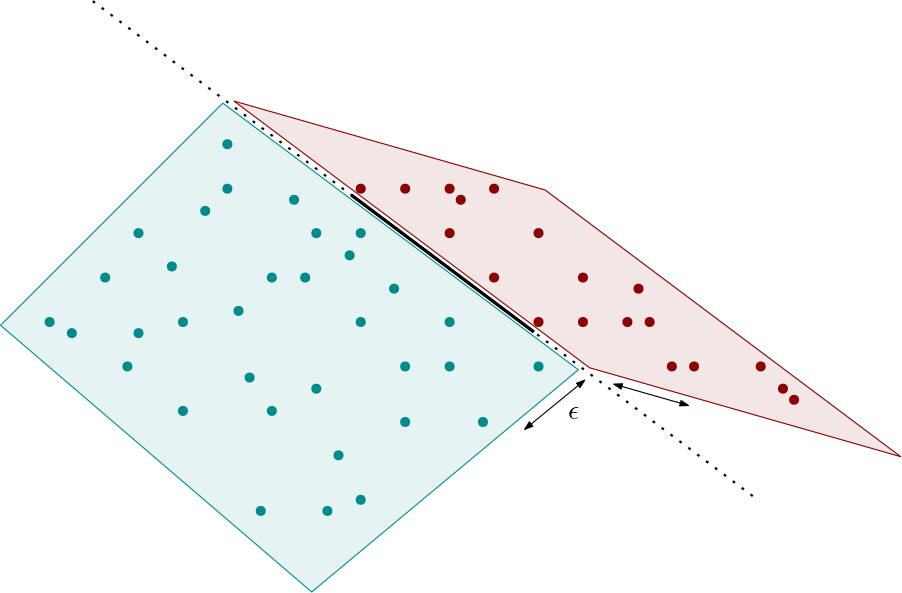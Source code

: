 <?xml version="1.0"?>
<!DOCTYPE ipe SYSTEM "ipe.dtd">
<ipe version="70218" creator="Ipe 7.2.24">
<info created="D:20210914113210" modified="D:20210914113210"/>
<ipestyle name="basic">
<symbol name="arrow/arc(spx)">
<path stroke="sym-stroke" fill="sym-stroke" pen="sym-pen">
0 0 m
-1 0.333 l
-1 -0.333 l
h
</path>
</symbol>
<symbol name="arrow/farc(spx)">
<path stroke="sym-stroke" fill="white" pen="sym-pen">
0 0 m
-1 0.333 l
-1 -0.333 l
h
</path>
</symbol>
<symbol name="arrow/ptarc(spx)">
<path stroke="sym-stroke" fill="sym-stroke" pen="sym-pen">
0 0 m
-1 0.333 l
-0.8 0 l
-1 -0.333 l
h
</path>
</symbol>
<symbol name="arrow/fptarc(spx)">
<path stroke="sym-stroke" fill="white" pen="sym-pen">
0 0 m
-1 0.333 l
-0.8 0 l
-1 -0.333 l
h
</path>
</symbol>
<symbol name="mark/circle(sx)" transformations="translations">
<path fill="sym-stroke">
0.6 0 0 0.6 0 0 e
0.4 0 0 0.4 0 0 e
</path>
</symbol>
<symbol name="mark/disk(sx)" transformations="translations">
<path fill="sym-stroke">
0.6 0 0 0.6 0 0 e
</path>
</symbol>
<symbol name="mark/fdisk(sfx)" transformations="translations">
<group>
<path fill="sym-fill">
0.5 0 0 0.5 0 0 e
</path>
<path fill="sym-stroke" fillrule="eofill">
0.6 0 0 0.6 0 0 e
0.4 0 0 0.4 0 0 e
</path>
</group>
</symbol>
<symbol name="mark/box(sx)" transformations="translations">
<path fill="sym-stroke" fillrule="eofill">
-0.6 -0.6 m
0.6 -0.6 l
0.6 0.6 l
-0.6 0.6 l
h
-0.4 -0.4 m
0.4 -0.4 l
0.4 0.4 l
-0.4 0.4 l
h
</path>
</symbol>
<symbol name="mark/square(sx)" transformations="translations">
<path fill="sym-stroke">
-0.6 -0.6 m
0.6 -0.6 l
0.6 0.6 l
-0.6 0.6 l
h
</path>
</symbol>
<symbol name="mark/fsquare(sfx)" transformations="translations">
<group>
<path fill="sym-fill">
-0.5 -0.5 m
0.5 -0.5 l
0.5 0.5 l
-0.5 0.5 l
h
</path>
<path fill="sym-stroke" fillrule="eofill">
-0.6 -0.6 m
0.6 -0.6 l
0.6 0.6 l
-0.6 0.6 l
h
-0.4 -0.4 m
0.4 -0.4 l
0.4 0.4 l
-0.4 0.4 l
h
</path>
</group>
</symbol>
<symbol name="mark/cross(sx)" transformations="translations">
<group>
<path fill="sym-stroke">
-0.43 -0.57 m
0.57 0.43 l
0.43 0.57 l
-0.57 -0.43 l
h
</path>
<path fill="sym-stroke">
-0.43 0.57 m
0.57 -0.43 l
0.43 -0.57 l
-0.57 0.43 l
h
</path>
</group>
</symbol>
<symbol name="arrow/fnormal(spx)">
<path stroke="sym-stroke" fill="white" pen="sym-pen">
0 0 m
-1 0.333 l
-1 -0.333 l
h
</path>
</symbol>
<symbol name="arrow/pointed(spx)">
<path stroke="sym-stroke" fill="sym-stroke" pen="sym-pen">
0 0 m
-1 0.333 l
-0.8 0 l
-1 -0.333 l
h
</path>
</symbol>
<symbol name="arrow/fpointed(spx)">
<path stroke="sym-stroke" fill="white" pen="sym-pen">
0 0 m
-1 0.333 l
-0.8 0 l
-1 -0.333 l
h
</path>
</symbol>
<symbol name="arrow/linear(spx)">
<path stroke="sym-stroke" pen="sym-pen">
-1 0.333 m
0 0 l
-1 -0.333 l
</path>
</symbol>
<symbol name="arrow/fdouble(spx)">
<path stroke="sym-stroke" fill="white" pen="sym-pen">
0 0 m
-1 0.333 l
-1 -0.333 l
h
-1 0 m
-2 0.333 l
-2 -0.333 l
h
</path>
</symbol>
<symbol name="arrow/double(spx)">
<path stroke="sym-stroke" fill="sym-stroke" pen="sym-pen">
0 0 m
-1 0.333 l
-1 -0.333 l
h
-1 0 m
-2 0.333 l
-2 -0.333 l
h
</path>
</symbol>
<symbol name="arrow/mid-normal(spx)">
<path stroke="sym-stroke" fill="sym-stroke" pen="sym-pen">
0.5 0 m
-0.5 0.333 l
-0.5 -0.333 l
h
</path>
</symbol>
<symbol name="arrow/mid-fnormal(spx)">
<path stroke="sym-stroke" fill="white" pen="sym-pen">
0.5 0 m
-0.5 0.333 l
-0.5 -0.333 l
h
</path>
</symbol>
<symbol name="arrow/mid-pointed(spx)">
<path stroke="sym-stroke" fill="sym-stroke" pen="sym-pen">
0.5 0 m
-0.5 0.333 l
-0.3 0 l
-0.5 -0.333 l
h
</path>
</symbol>
<symbol name="arrow/mid-fpointed(spx)">
<path stroke="sym-stroke" fill="white" pen="sym-pen">
0.5 0 m
-0.5 0.333 l
-0.3 0 l
-0.5 -0.333 l
h
</path>
</symbol>
<symbol name="arrow/mid-double(spx)">
<path stroke="sym-stroke" fill="sym-stroke" pen="sym-pen">
1 0 m
0 0.333 l
0 -0.333 l
h
0 0 m
-1 0.333 l
-1 -0.333 l
h
</path>
</symbol>
<symbol name="arrow/mid-fdouble(spx)">
<path stroke="sym-stroke" fill="white" pen="sym-pen">
1 0 m
0 0.333 l
0 -0.333 l
h
0 0 m
-1 0.333 l
-1 -0.333 l
h
</path>
</symbol>
<anglesize name="22.5 deg" value="22.5"/>
<anglesize name="30 deg" value="30"/>
<anglesize name="45 deg" value="45"/>
<anglesize name="60 deg" value="60"/>
<anglesize name="90 deg" value="90"/>
<arrowsize name="large" value="10"/>
<arrowsize name="small" value="5"/>
<arrowsize name="tiny" value="3"/>
<color name="blue" value="0 0 1"/>
<color name="brown" value="0.647 0.165 0.165"/>
<color name="darkblue" value="0 0 0.545"/>
<color name="darkcyan" value="0 0.545 0.545"/>
<color name="darkgray" value="0.663"/>
<color name="darkgreen" value="0 0.392 0"/>
<color name="darkmagenta" value="0.545 0 0.545"/>
<color name="darkorange" value="1 0.549 0"/>
<color name="darkred" value="0.545 0 0"/>
<color name="gold" value="1 0.843 0"/>
<color name="gray" value="0.745"/>
<color name="green" value="0 1 0"/>
<color name="lightblue" value="0.678 0.847 0.902"/>
<color name="lightcyan" value="0.878 1 1"/>
<color name="lightgray" value="0.827"/>
<color name="lightgreen" value="0.565 0.933 0.565"/>
<color name="lightyellow" value="1 1 0.878"/>
<color name="navy" value="0 0 0.502"/>
<color name="orange" value="1 0.647 0"/>
<color name="pink" value="1 0.753 0.796"/>
<color name="purple" value="0.627 0.125 0.941"/>
<color name="red" value="1 0 0"/>
<color name="seagreen" value="0.18 0.545 0.341"/>
<color name="turquoise" value="0.251 0.878 0.816"/>
<color name="violet" value="0.933 0.51 0.933"/>
<color name="yellow" value="1 1 0"/>
<dashstyle name="dash dot dotted" value="[4 2 1 2 1 2] 0"/>
<dashstyle name="dash dotted" value="[4 2 1 2] 0"/>
<dashstyle name="dashed" value="[4] 0"/>
<dashstyle name="dotted" value="[1 3] 0"/>
<gridsize name="10 pts (~3.5 mm)" value="10"/>
<gridsize name="14 pts (~5 mm)" value="14"/>
<gridsize name="16 pts (~6 mm)" value="16"/>
<gridsize name="20 pts (~7 mm)" value="20"/>
<gridsize name="28 pts (~10 mm)" value="28"/>
<gridsize name="32 pts (~12 mm)" value="32"/>
<gridsize name="4 pts" value="4"/>
<gridsize name="56 pts (~20 mm)" value="56"/>
<gridsize name="8 pts (~3 mm)" value="8"/>
<opacity name="10%" value="0.1"/>
<opacity name="30%" value="0.3"/>
<opacity name="50%" value="0.5"/>
<opacity name="75%" value="0.75"/>
<pen name="fat" value="1.2"/>
<pen name="heavier" value="0.8"/>
<pen name="ultrafat" value="2"/>
<symbolsize name="large" value="5"/>
<symbolsize name="small" value="2"/>
<symbolsize name="tiny" value="1.1"/>
<textsize name="Huge" value="\Huge"/>
<textsize name="LARGE" value="\LARGE"/>
<textsize name="Large" value="\Large"/>
<textsize name="footnote" value="\footnotesize"/>
<textsize name="huge" value="\huge"/>
<textsize name="large" value="\large"/>
<textsize name="small" value="\small"/>
<textsize name="tiny" value="\tiny"/>
<textstyle name="center" begin="\begin{center}" end="\end{center}"/>
<textstyle name="item" begin="\begin{itemize}\item{}" end="\end{itemize}"/>
<textstyle name="itemize" begin="\begin{itemize}" end="\end{itemize}"/>
<tiling name="falling" angle="-60" step="4" width="1"/>
<tiling name="rising" angle="30" step="4" width="1"/>
</ipestyle>
<page>
<layer name="alpha"/>
<view layers="alpha" active="alpha"/>
<path layer="alpha" matrix="1 0 0 1 -1.66512 -1.18937" stroke="darkcyan" fill="darkcyan" opacity="10%" stroke-opacity="opaque">
224 752 m
352 656 l
256 576 l
144 672 l
h
</path>
<path matrix="1 0 0 1 2.37875 -0.47575" stroke="darkred" fill="darkred" opacity="10%" stroke-opacity="opaque">
352 656 m
464 624 l
336 720 l
224 752 l
h
</path>
<use name="mark/disk(sx)" pos="160 672" size="normal" stroke="darkcyan"/>
<use name="mark/disk(sx)" pos="192 704" size="normal" stroke="darkcyan"/>
<use name="mark/disk(sx)" pos="208 672" size="normal" stroke="darkcyan"/>
<use name="mark/disk(sx)" pos="240 688" size="normal" stroke="darkcyan"/>
<use name="mark/disk(sx)" pos="224 720" size="normal" stroke="darkcyan"/>
<use name="mark/disk(sx)" pos="240 640" size="normal" stroke="darkcyan"/>
<use name="mark/disk(sx)" pos="272 672" size="normal" stroke="darkcyan"/>
<use name="mark/disk(sx)" pos="304 656" size="normal" stroke="darkcyan"/>
<use name="mark/disk(sx)" pos="304 672" size="normal" stroke="darkcyan"/>
<use name="mark/disk(sx)" pos="272 608" size="normal" stroke="darkcyan"/>
<use name="mark/disk(sx)" pos="208 640" size="normal" stroke="darkcyan"/>
<use name="mark/disk(sx)" pos="384 656" size="normal" stroke="darkred"/>
<use name="mark/disk(sx)" pos="336 672" size="normal" stroke="darkred"/>
<use name="mark/disk(sx)" pos="320 720" size="normal" stroke="darkred"/>
<use name="mark/disk(sx)" pos="288 720" size="normal" stroke="darkred"/>
<use name="mark/disk(sx)" pos="320 688" size="normal" stroke="darkred"/>
<use name="mark/disk(sx)" pos="336 704" size="normal" stroke="darkred"/>
<use name="mark/disk(sx)" pos="368 672" size="normal" stroke="darkred"/>
<use name="mark/disk(sx)" pos="416 656" size="normal" stroke="darkred"/>
<use name="mark/disk(sx)" pos="224 736" size="normal" stroke="darkcyan"/>
<use name="mark/disk(sx)" pos="256 704" size="normal" stroke="darkcyan"/>
<use name="mark/disk(sx)" pos="336 656" size="normal" stroke="darkcyan"/>
<use name="mark/disk(sx)" pos="272 720" size="normal" stroke="darkred"/>
<use name="mark/disk(sx)" pos="304 704" size="normal" stroke="darkred"/>
<use name="mark/disk(sx)" pos="304 720" size="normal" stroke="darkred"/>
<use name="mark/disk(sx)" pos="352 688" size="normal" stroke="darkred"/>
<use name="mark/disk(sx)" pos="352 672" size="normal" stroke="darkred"/>
<use name="mark/disk(sx)" pos="372 684" size="normal" stroke="darkred"/>
<use name="mark/disk(sx)" pos="392 656" size="normal" stroke="darkred"/>
<use name="mark/disk(sx)" pos="424 648" size="normal" stroke="darkred"/>
<use name="mark/disk(sx)" pos="428 644" size="normal" stroke="darkred"/>
<use name="mark/disk(sx)" pos="376 672" size="normal" stroke="darkred"/>
<use name="mark/disk(sx)" pos="308 716" size="normal" stroke="darkred"/>
<use name="mark/disk(sx)" pos="316 636" size="normal" stroke="darkcyan"/>
<use name="mark/disk(sx)" pos="256 648" size="normal" stroke="darkcyan"/>
<use name="mark/disk(sx)" pos="236 604" size="normal" stroke="darkcyan"/>
<use name="mark/disk(sx)" pos="192 668" size="normal" stroke="darkcyan"/>
<use name="mark/disk(sx)" pos="168 668" size="normal" stroke="darkcyan"/>
<use name="mark/disk(sx)" pos="180 688" size="normal" stroke="darkcyan"/>
<use name="mark/disk(sx)" pos="204 692" size="normal" stroke="darkcyan"/>
<use name="mark/disk(sx)" pos="216 712" size="normal" stroke="darkcyan"/>
<use name="mark/disk(sx)" pos="228 676" size="normal" stroke="darkcyan"/>
<use name="mark/disk(sx)" pos="232 652" size="normal" stroke="darkcyan"/>
<use name="mark/disk(sx)" pos="188 656" size="normal" stroke="darkcyan"/>
<use name="mark/disk(sx)" pos="252 688" size="normal" stroke="darkcyan"/>
<use name="mark/disk(sx)" pos="284 684" size="normal" stroke="darkcyan"/>
<use name="mark/disk(sx)" pos="288 636" size="normal" stroke="darkcyan"/>
<use name="mark/disk(sx)" pos="288 656" size="normal" stroke="darkcyan"/>
<use name="mark/disk(sx)" pos="264 624" size="normal" stroke="darkcyan"/>
<use name="mark/disk(sx)" pos="260 604" size="normal" stroke="darkcyan"/>
<use name="mark/disk(sx)" pos="268 696" size="normal" stroke="darkcyan"/>
<use name="mark/disk(sx)" pos="248 716" size="normal" stroke="darkcyan"/>
<use name="mark/disk(sx)" pos="272 704" size="normal" stroke="darkcyan"/>
<path matrix="1 0 0 1 -0.47575 -0.47575" stroke="black" dash="dotted" pen="heavier" opacity="10%" stroke-opacity="opaque">
176 788 m
416 608 l
</path>
<path stroke="black" pen="fat" opacity="10%" stroke-opacity="opaque">
268.646 717.683 m
334.336 668.416 l
</path>
<path matrix="0.997782 0.0665611 -0.0665611 0.997782 128.789 -75.211" stroke="black" arrow="normal/tiny" rarrow="normal/tiny" opacity="10%" stroke-opacity="opaque">
282.038 707.639 m
308.319 698.197 l
</path>
<path matrix="-0.513665 -0.857991 0.857991 -0.513665 -109.651 1256.54" stroke="black" arrow="normal/tiny" rarrow="normal/tiny" opacity="10%" stroke-opacity="opaque">
282.038 707.639 m
308.319 698.197 l
</path>
<text matrix="1 0 0 1 -7.59086 -0.55072" transformations="translations" pos="354.203 637.624" stroke="black" type="label" width="4.044" height="4.289" depth="0" valign="baseline">$\epsilon$</text>
</page>
</ipe>
